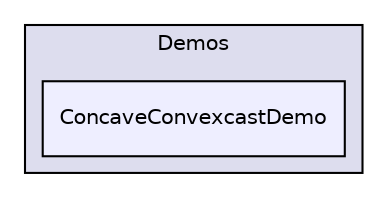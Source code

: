 digraph "bullet/bullet-2.82-r2704/Demos/ConcaveConvexcastDemo" {
  compound=true
  node [ fontsize="10", fontname="Helvetica"];
  edge [ labelfontsize="10", labelfontname="Helvetica"];
  subgraph clusterdir_fbeee990c6fb95278eb756dfe9f9c37f {
    graph [ bgcolor="#ddddee", pencolor="black", label="Demos" fontname="Helvetica", fontsize="10", URL="dir_fbeee990c6fb95278eb756dfe9f9c37f.html"]
  dir_13e3ca7d300c5cdf173d2e152b880a08 [shape=box, label="ConcaveConvexcastDemo", style="filled", fillcolor="#eeeeff", pencolor="black", URL="dir_13e3ca7d300c5cdf173d2e152b880a08.html"];
  }
}
